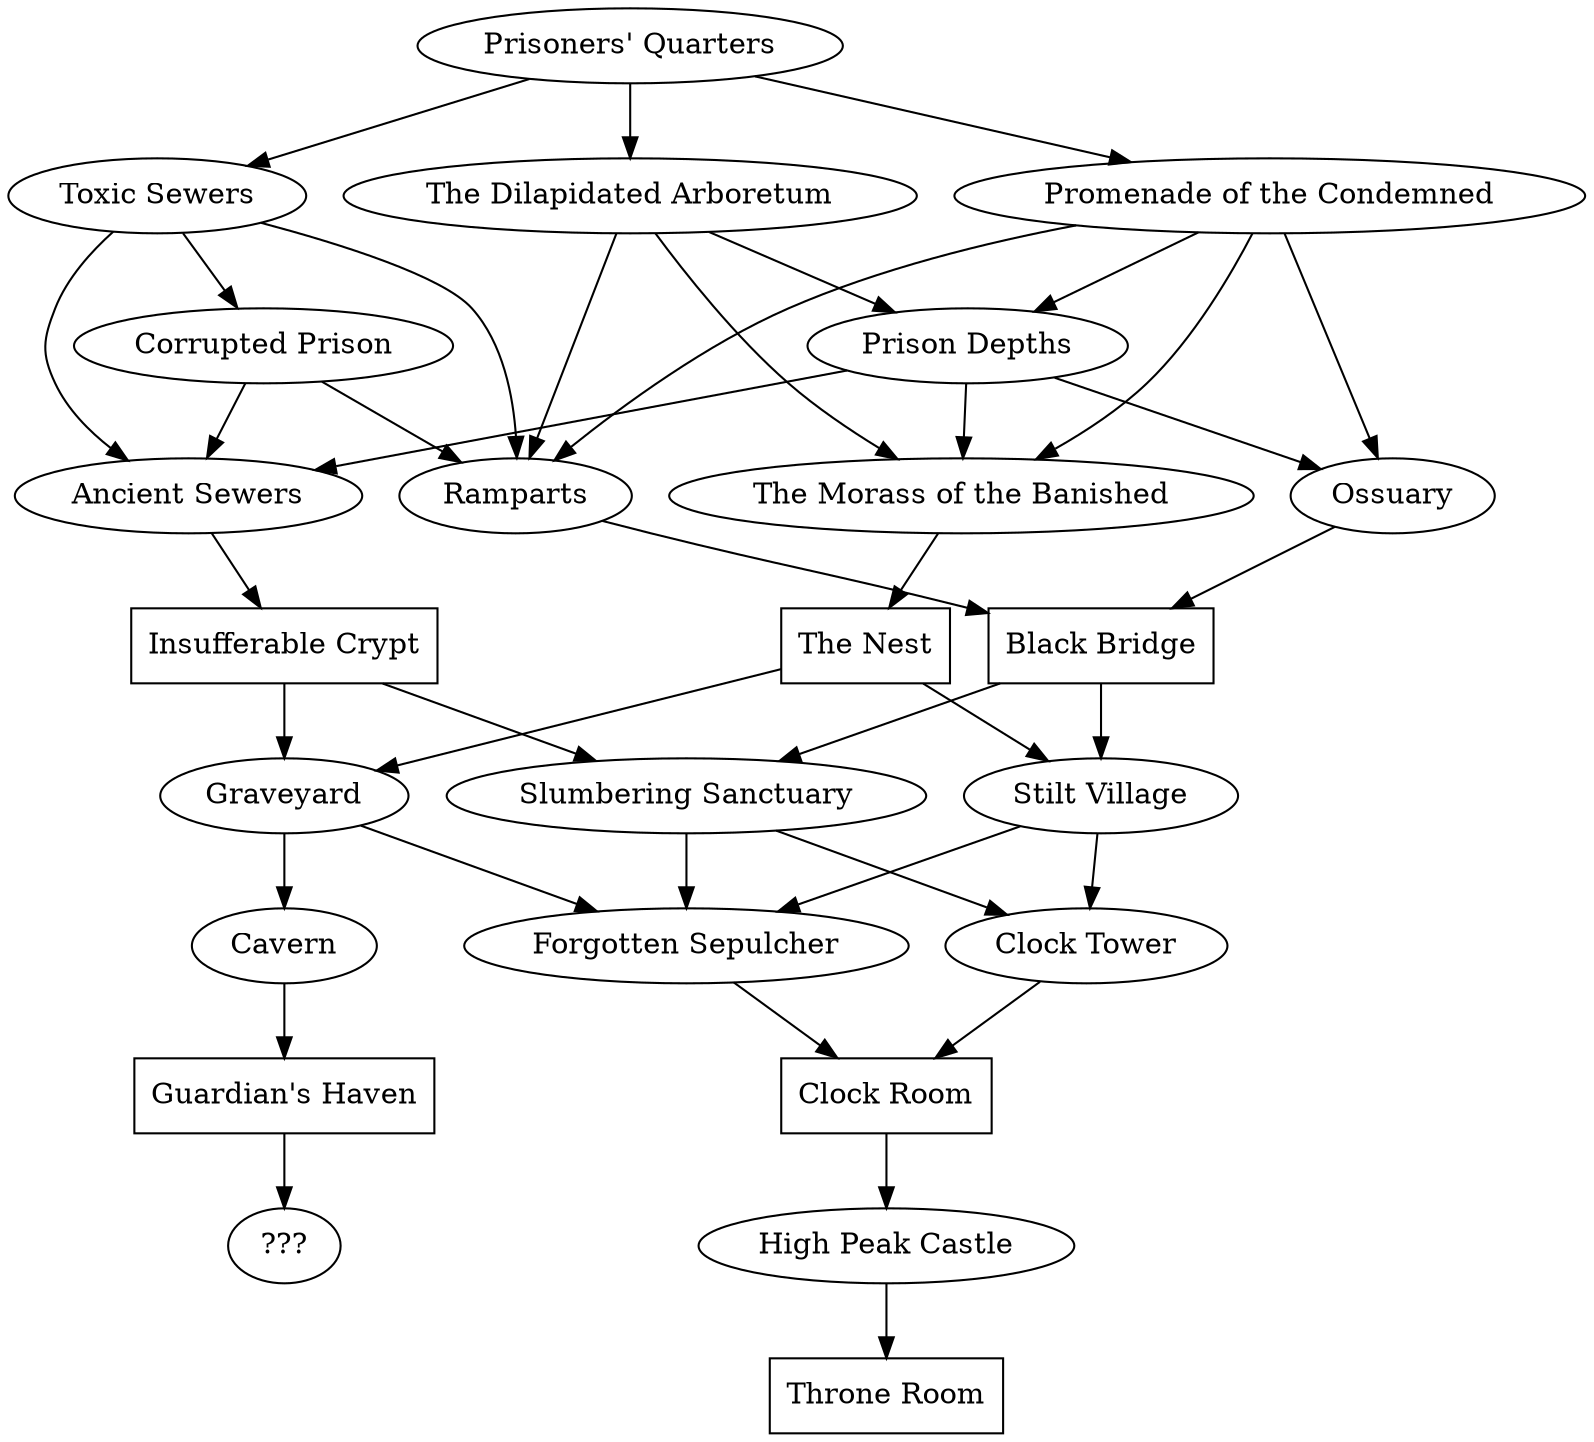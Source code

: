 /*
Render like so:

    dot -Tpdf levels.dot >| levels.pdf

DOT syntax references:
- https://www.graphviz.org/doc/info/lang.html
- https://www.graphviz.org/doc/info/attrs.html
*/
digraph {
  // nodes
  PrisonersQuarters [label="Prisoners' Quarters"]

  Promenade [label="Promenade of the Condemned"]
  ToxicSewers [label="Toxic Sewers"]
  Arboretum [label="The Dilapidated Arboretum"]

  Ramparts [label="Ramparts"]
  PrisonDepths [label="Prison Depths"]
  CorruptedPrison [label="Corrupted Prison"]
  Ossuary [label="Ossuary" shops="cook"]
  AncientSewers [label="Ancient Sewers"]
  Morass [label="The Morass of the Banished"]

  BlackBridge [label="Black Bridge" shape=box boss="Concierge"]
  Crypt [label="Insufferable Crypt" shape=box boss="Conjunctivius"]
  Nest [label="The Nest" shape=box boss="Mama Tick"]

  StiltVillage [label="Stilt Village"]
  Sanctuary [label="Slumbering Sanctuary"]
  Graveyard [label="Graveyard"]

  ClockTower [label="Clock Tower"]
  Sepulcher [label="Forgotten Sepulcher"]
  Cavern [label="Cavern"]

  ClockRoom [label="Clock Room" shape=box boss="The Time Keeper"]
  Haven [label="Guardian's Haven" shape=box boss="Giant"]

  Castle [label="High Peak Castle"]
  Unknown [label="???"]

  ThroneRoom [label="Throne Room" shape=box boss="Hand of the King"]

  // edges
  PrisonersQuarters -> {Promenade ToxicSewers Arboretum} [bonus="2m00s / 30 kills" refill="no"]

  Promenade -> {Ramparts PrisonDepths Ossuary Morass} [bonus="8m00s / 60 kills" refill="yes"]
  ToxicSewers -> {Ramparts AncientSewers} [bonus="8m00s / 60 kills" refill="yes"]
  ToxicSewers -> CorruptedPrison
  CorruptedPrison -> {Ramparts AncientSewers}
  Arboretum -> {Ramparts PrisonDepths}
  Arboretum -> Morass [bonus="60 kills"]

  Ramparts -> BlackBridge [bonus="60 kills" refill="no"]
  PrisonDepths -> Ossuary [bonus="none" refill="yes"]
  PrisonDepths -> AncientSewers [via="door requiring 1 boss cell"]
  PrisonDepths -> Morass
  Ossuary -> BlackBridge [bonus="60 kills" refill="no"]
  AncientSewers -> Crypt [bonus="60 kills" refill="no"]
  Morass -> Nest [bonus="60 kills" refill="1 flask"]

  BlackBridge -> StiltVillage [bonus="15m00s / no damage" refill="yes" legendary_forge="yes"]
  BlackBridge -> Sanctuary [bonus="15m00s / no damage" refill="yes" legendary_forge="yes" via="spider rune"]
  Crypt -> Sanctuary [bonus="???" refill="no" legendary_forge="yes"]
  Crypt -> Graveyard [bonus="19m30s / no damage" refill="yes" legendary_forge="yes" via="spider rune"]
  Nest -> {StiltVillage Graveyard} [bonus="15m00s / no damage" refill="full" legendary_forge="yes"]

  StiltVillage -> {ClockTower Sepulcher} [bonus="26m00s / 60 kills" refill="yes"]
  Sanctuary -> ClockTower [bonus="???" refill="no"]
  Sanctuary -> Sepulcher [bonus="26m00s / 60 kills" refill="yes"]
  Graveyard -> Sepulcher [bonus="26m00s / 60 kills" refill="yes"]
  Graveyard -> Cavern [via="Cavern Key"]

  {ClockTower Sepulcher} -> ClockRoom [bonus="60 kills" refill="yes"]
  Cavern -> Haven

  ClockRoom -> Castle [bonus="no damage" refill="yes" legendary_forge="yes"]
  Haven -> Unknown

  Castle -> ThroneRoom [bonus="60 kills" refill="no"]
}

